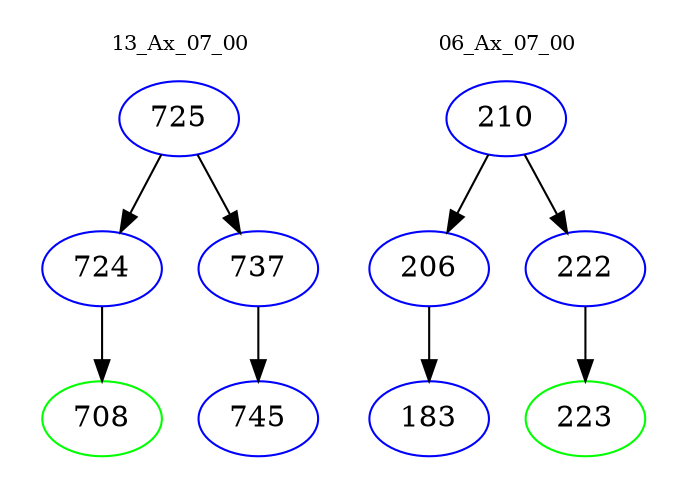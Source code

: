 digraph{
subgraph cluster_0 {
color = white
label = "13_Ax_07_00";
fontsize=10;
T0_725 [label="725", color="blue"]
T0_725 -> T0_724 [color="black"]
T0_724 [label="724", color="blue"]
T0_724 -> T0_708 [color="black"]
T0_708 [label="708", color="green"]
T0_725 -> T0_737 [color="black"]
T0_737 [label="737", color="blue"]
T0_737 -> T0_745 [color="black"]
T0_745 [label="745", color="blue"]
}
subgraph cluster_1 {
color = white
label = "06_Ax_07_00";
fontsize=10;
T1_210 [label="210", color="blue"]
T1_210 -> T1_206 [color="black"]
T1_206 [label="206", color="blue"]
T1_206 -> T1_183 [color="black"]
T1_183 [label="183", color="blue"]
T1_210 -> T1_222 [color="black"]
T1_222 [label="222", color="blue"]
T1_222 -> T1_223 [color="black"]
T1_223 [label="223", color="green"]
}
}
